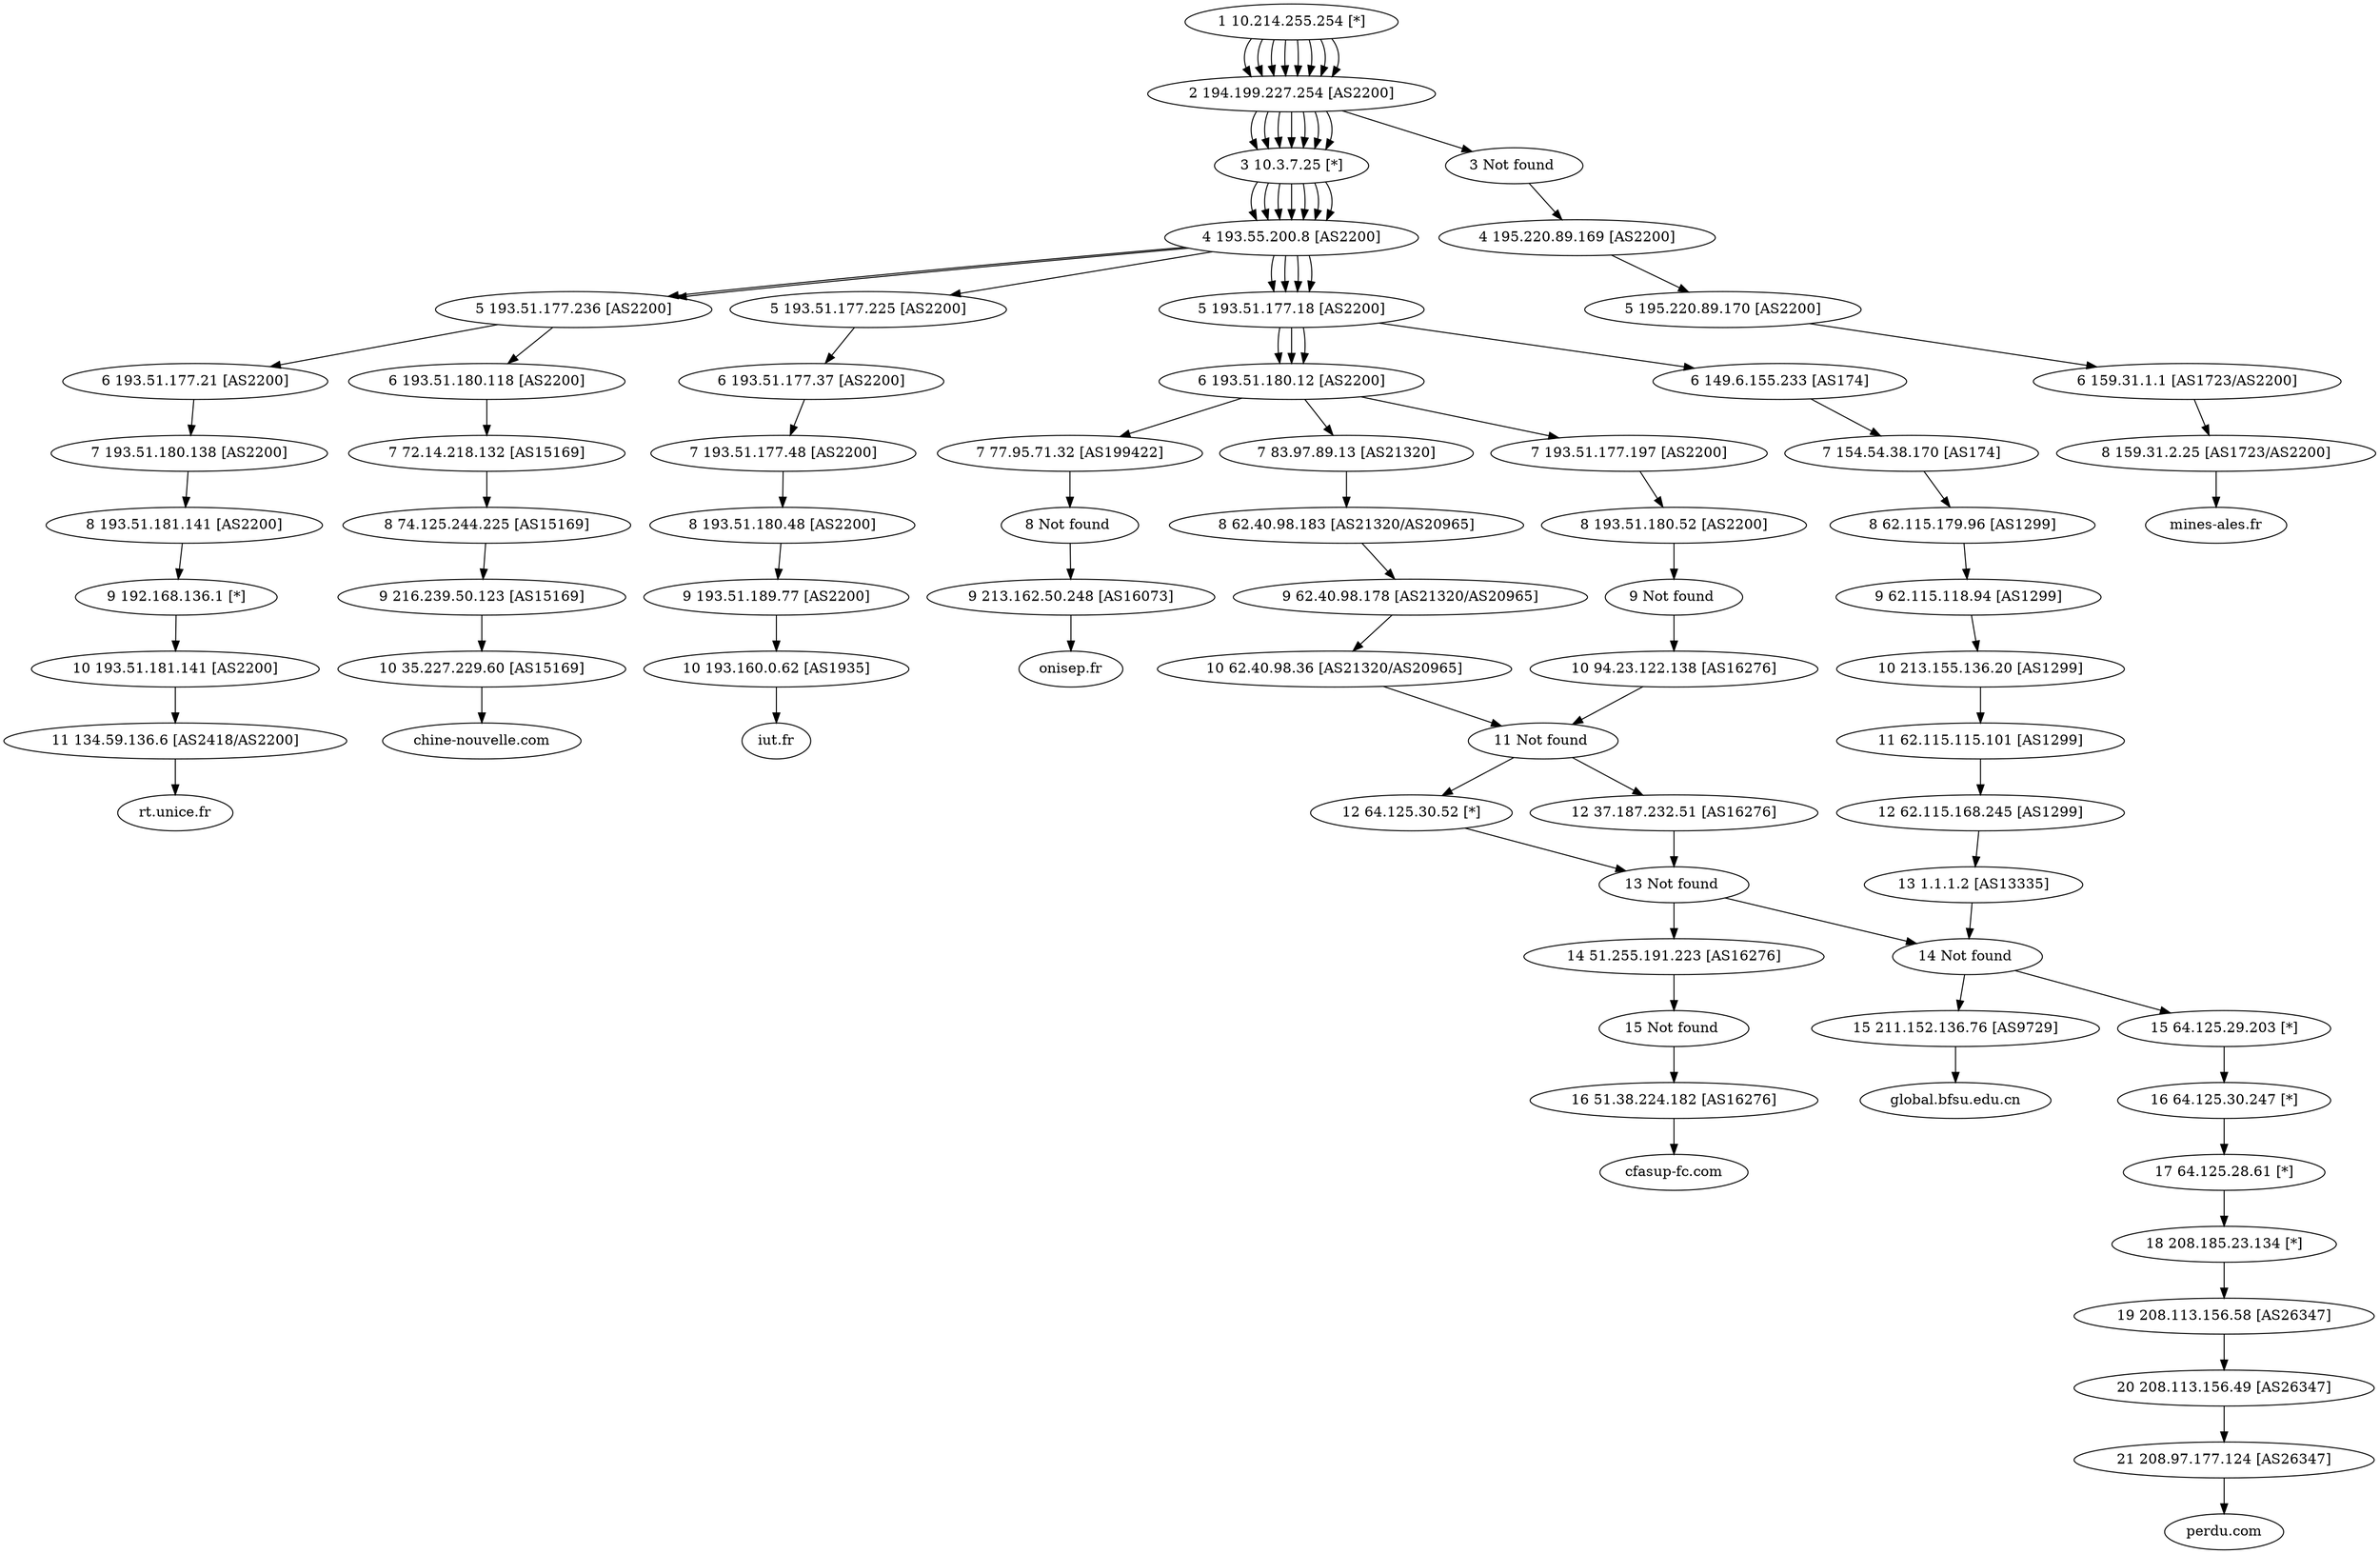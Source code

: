 digraph traceroute { 
 "1 10.214.255.254 [*]"  ->  "2 194.199.227.254 [AS2200]"  ->  "3 10.3.7.25 [*]"  ->  "4 193.55.200.8 [AS2200]"  ->  "5 193.51.177.18 [AS2200]"  ->  "6 193.51.180.12 [AS2200]"  ->  "7 83.97.89.13 [AS21320]"  ->  "8 62.40.98.183 [AS21320/AS20965]"  ->  "9 62.40.98.178 [AS21320/AS20965]"  ->  "10 62.40.98.36 [AS21320/AS20965]" ->"11 Not found " ->  "12 64.125.30.52 [*]" ->"13 Not found "->"14 Not found " ->  "15 64.125.29.203 [*]"  ->  "16 64.125.30.247 [*]"  ->  "17 64.125.28.61 [*]"  ->  "18 208.185.23.134 [*]"  ->  "19 208.113.156.58 [AS26347]"  ->  "20 208.113.156.49 [AS26347]"  ->  "21 208.97.177.124 [AS26347]" -> "perdu.com";
 "1 10.214.255.254 [*]"  ->  "2 194.199.227.254 [AS2200]"  ->  "3 10.3.7.25 [*]"  ->  "4 193.55.200.8 [AS2200]"  ->  "5 193.51.177.236 [AS2200]"  ->  "6 193.51.177.21 [AS2200]"  ->  "7 193.51.180.138 [AS2200]"  ->  "8 193.51.181.141 [AS2200]"  ->  "9 192.168.136.1 [*]"  ->  "10 193.51.181.141 [AS2200]"  ->  "11 134.59.136.6 [AS2418/AS2200]" -> "rt.unice.fr";
 "1 10.214.255.254 [*]"  ->  "2 194.199.227.254 [AS2200]"  ->  "3 10.3.7.25 [*]"  ->  "4 193.55.200.8 [AS2200]"  ->  "5 193.51.177.18 [AS2200]"  ->  "6 193.51.180.12 [AS2200]"  ->  "7 193.51.177.197 [AS2200]"  ->  "8 193.51.180.52 [AS2200]" ->"9 Not found " ->  "10 94.23.122.138 [AS16276]" ->"11 Not found " ->  "12 37.187.232.51 [AS16276]" ->"13 Not found " ->  "14 51.255.191.223 [AS16276]" ->"15 Not found " ->  "16 51.38.224.182 [AS16276]" -> "cfasup-fc.com";
 "1 10.214.255.254 [*]"  ->  "2 194.199.227.254 [AS2200]"  ->  "3 10.3.7.25 [*]"  ->  "4 193.55.200.8 [AS2200]"  ->  "5 193.51.177.236 [AS2200]"  ->  "6 193.51.180.118 [AS2200]"  ->  "7 72.14.218.132 [AS15169]"  ->  "8 74.125.244.225 [AS15169]"  ->  "9 216.239.50.123 [AS15169]"  ->  "10 35.227.229.60 [AS15169]" -> "chine-nouvelle.com";
 "1 10.214.255.254 [*]"  ->  "2 194.199.227.254 [AS2200]" ->"3 Not found " ->  "4 195.220.89.169 [AS2200]"  ->  "5 195.220.89.170 [AS2200]"  ->  "6 159.31.1.1 [AS1723/AS2200]"  ->  "8 159.31.2.25 [AS1723/AS2200]" -> "mines-ales.fr";
 "1 10.214.255.254 [*]"  ->  "2 194.199.227.254 [AS2200]"  ->  "3 10.3.7.25 [*]"  ->  "4 193.55.200.8 [AS2200]"  ->  "5 193.51.177.225 [AS2200]"  ->  "6 193.51.177.37 [AS2200]"  ->  "7 193.51.177.48 [AS2200]"  ->  "8 193.51.180.48 [AS2200]"  ->  "9 193.51.189.77 [AS2200]"  ->  "10 193.160.0.62 [AS1935]" -> "iut.fr";
 "1 10.214.255.254 [*]"  ->  "2 194.199.227.254 [AS2200]"  ->  "3 10.3.7.25 [*]"  ->  "4 193.55.200.8 [AS2200]"  ->  "5 193.51.177.18 [AS2200]"  ->  "6 193.51.180.12 [AS2200]"  ->  "7 77.95.71.32 [AS199422]" ->"8 Not found " ->  "9 213.162.50.248 [AS16073]" -> "onisep.fr";
 "1 10.214.255.254 [*]"  ->  "2 194.199.227.254 [AS2200]"  ->  "3 10.3.7.25 [*]"  ->  "4 193.55.200.8 [AS2200]"  ->  "5 193.51.177.18 [AS2200]"  ->  "6 149.6.155.233 [AS174]"  ->  "7 154.54.38.170 [AS174]"  ->  "8 62.115.179.96 [AS1299]"  ->  "9 62.115.118.94 [AS1299]"  ->  "10 213.155.136.20 [AS1299]"  ->  "11 62.115.115.101 [AS1299]"  ->  "12 62.115.168.245 [AS1299]"  ->  "13 1.1.1.2 [AS13335]" ->"14 Not found " ->  "15 211.152.136.76 [AS9729]" -> "global.bfsu.edu.cn";
}
